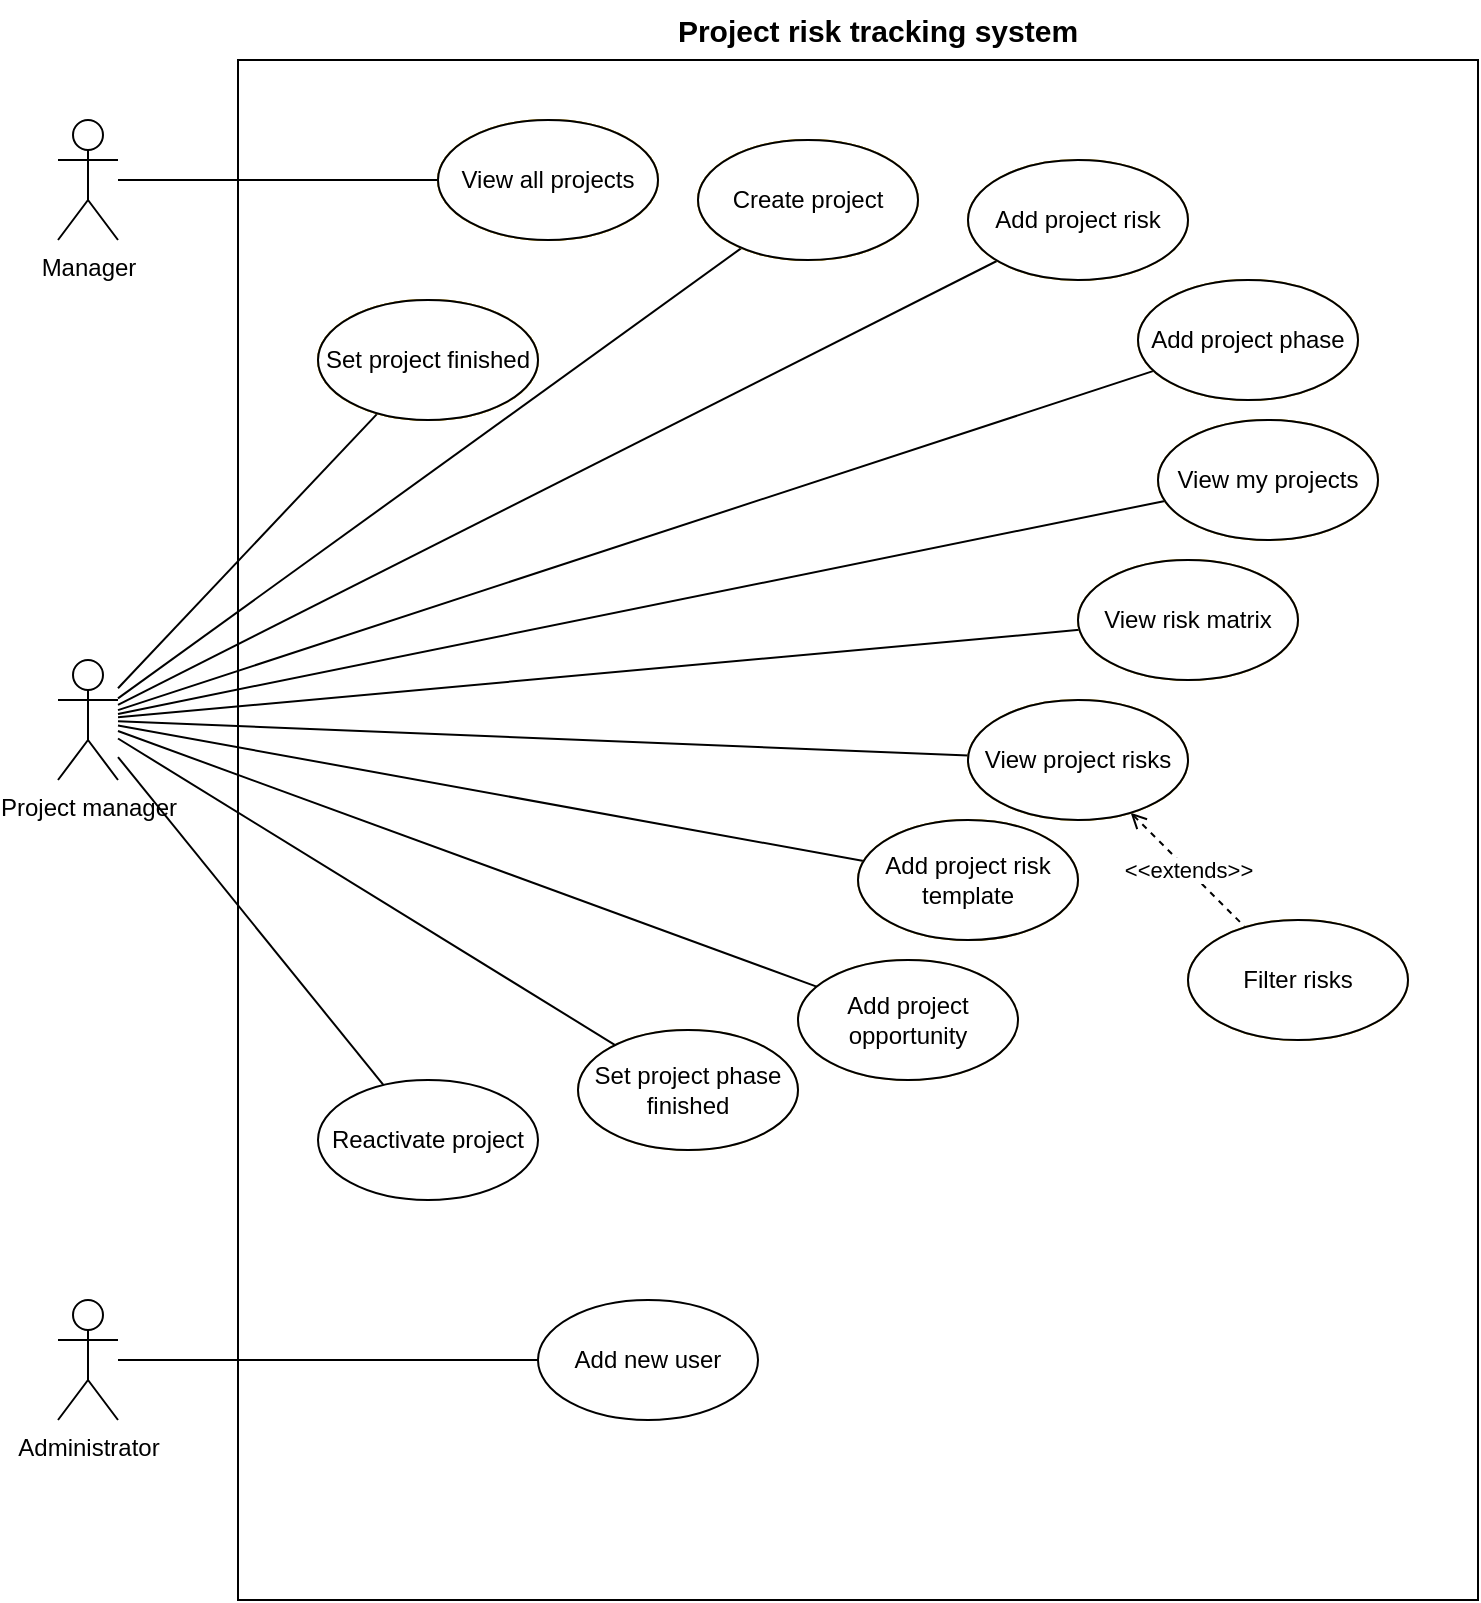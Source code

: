 <mxfile version="21.0.6" type="google"><diagram name="Stránka-1" id="Ehm84fu3kbbUxmpb2mvC"><mxGraphModel grid="1" page="1" gridSize="10" guides="1" tooltips="1" connect="1" arrows="1" fold="1" pageScale="1" pageWidth="827" pageHeight="1169" math="0" shadow="0"><root><mxCell id="0"/><mxCell id="1" parent="0"/><mxCell id="xXv0aF4lqyHzOucpCYnz-7" value="" style="rounded=0;whiteSpace=wrap;html=1;fillColor=none;align=center;" vertex="1" parent="1"><mxGeometry x="140" y="40" width="620" height="770" as="geometry"/></mxCell><mxCell id="xXv0aF4lqyHzOucpCYnz-1" value="Manager" style="shape=umlActor;verticalLabelPosition=bottom;verticalAlign=top;html=1;outlineConnect=0;" vertex="1" parent="1"><mxGeometry x="50" y="70" width="30" height="60" as="geometry"/></mxCell><mxCell id="xXv0aF4lqyHzOucpCYnz-2" value="Create project" style="ellipse;whiteSpace=wrap;html=1;fillColor=#fff2cc;strokeColor=#d6b656;" vertex="1" parent="1"><mxGeometry x="370" y="80" width="110" height="60" as="geometry"/></mxCell><mxCell id="xXv0aF4lqyHzOucpCYnz-3" value="Project manager" style="shape=umlActor;verticalLabelPosition=bottom;verticalAlign=top;html=1;outlineConnect=0;labelBackgroundColor=#FFFFFF;fontColor=#000000;fontStyle=0" vertex="1" parent="1"><mxGeometry x="50" y="340" width="30" height="60" as="geometry"/></mxCell><mxCell id="xXv0aF4lqyHzOucpCYnz-4" value="Administrator" style="shape=umlActor;verticalLabelPosition=bottom;verticalAlign=top;html=1;outlineConnect=0;" vertex="1" parent="1"><mxGeometry x="50" y="660" width="30" height="60" as="geometry"/></mxCell><mxCell id="xXv0aF4lqyHzOucpCYnz-6" value="" style="endArrow=none;html=1;rounded=0;endFill=0;" edge="1" parent="1" source="xXv0aF4lqyHzOucpCYnz-3" target="xXv0aF4lqyHzOucpCYnz-2"><mxGeometry width="50" height="50" relative="1" as="geometry"><mxPoint x="390" y="340" as="sourcePoint"/><mxPoint x="440" y="290" as="targetPoint"/></mxGeometry></mxCell><mxCell id="xXv0aF4lqyHzOucpCYnz-8" value="Project risk tracking system" style="text;html=1;strokeColor=none;fillColor=none;align=center;verticalAlign=middle;whiteSpace=wrap;rounded=0;fontStyle=1;fontSize=15;" vertex="1" parent="1"><mxGeometry x="350" y="10" width="220" height="30" as="geometry"/></mxCell><mxCell id="xXv0aF4lqyHzOucpCYnz-9" value="Add project phase" style="ellipse;whiteSpace=wrap;html=1;fillColor=#fff2cc;strokeColor=#d6b656;" vertex="1" parent="1"><mxGeometry x="590" y="150" width="110" height="60" as="geometry"/></mxCell><mxCell id="xXv0aF4lqyHzOucpCYnz-11" value="" style="endArrow=none;html=1;rounded=0;endFill=0;" edge="1" parent="1" source="xXv0aF4lqyHzOucpCYnz-3" target="xXv0aF4lqyHzOucpCYnz-9"><mxGeometry width="50" height="50" relative="1" as="geometry"><mxPoint x="100" y="257" as="sourcePoint"/><mxPoint x="243" y="230" as="targetPoint"/></mxGeometry></mxCell><mxCell id="xXv0aF4lqyHzOucpCYnz-12" value="View all projects" style="ellipse;whiteSpace=wrap;html=1;fillColor=#fff2cc;strokeColor=#d6b656;" vertex="1" parent="1"><mxGeometry x="240" y="70" width="110" height="60" as="geometry"/></mxCell><mxCell id="xXv0aF4lqyHzOucpCYnz-13" value="" style="endArrow=none;html=1;rounded=0;endFill=0;" edge="1" parent="1" source="xXv0aF4lqyHzOucpCYnz-1" target="xXv0aF4lqyHzOucpCYnz-12"><mxGeometry width="50" height="50" relative="1" as="geometry"><mxPoint x="100" y="257" as="sourcePoint"/><mxPoint x="243" y="230" as="targetPoint"/></mxGeometry></mxCell><mxCell id="xXv0aF4lqyHzOucpCYnz-14" value="View my projects" style="ellipse;whiteSpace=wrap;html=1;fillColor=#fff2cc;strokeColor=#d6b656;" vertex="1" parent="1"><mxGeometry x="600" y="220" width="110" height="60" as="geometry"/></mxCell><mxCell id="xXv0aF4lqyHzOucpCYnz-15" value="" style="endArrow=none;html=1;rounded=0;endFill=0;" edge="1" parent="1" source="xXv0aF4lqyHzOucpCYnz-3" target="xXv0aF4lqyHzOucpCYnz-14"><mxGeometry width="50" height="50" relative="1" as="geometry"><mxPoint x="100" y="262" as="sourcePoint"/><mxPoint x="242" y="282" as="targetPoint"/></mxGeometry></mxCell><mxCell id="xXv0aF4lqyHzOucpCYnz-16" value="Add new user" style="ellipse;whiteSpace=wrap;html=1;" vertex="1" parent="1"><mxGeometry x="290" y="660" width="110" height="60" as="geometry"/></mxCell><mxCell id="xXv0aF4lqyHzOucpCYnz-18" value="" style="endArrow=none;html=1;rounded=0;endFill=0;" edge="1" parent="1" source="xXv0aF4lqyHzOucpCYnz-4" target="xXv0aF4lqyHzOucpCYnz-16"><mxGeometry width="50" height="50" relative="1" as="geometry"><mxPoint x="95" y="391" as="sourcePoint"/><mxPoint x="257" y="506" as="targetPoint"/></mxGeometry></mxCell><mxCell id="xXv0aF4lqyHzOucpCYnz-19" value="Add project risk" style="ellipse;whiteSpace=wrap;html=1;fillColor=#fff2cc;strokeColor=#d6b656;" vertex="1" parent="1"><mxGeometry x="505" y="90" width="110" height="60" as="geometry"/></mxCell><mxCell id="xXv0aF4lqyHzOucpCYnz-20" value="" style="endArrow=none;html=1;rounded=0;endFill=0;" edge="1" parent="1" source="xXv0aF4lqyHzOucpCYnz-3" target="xXv0aF4lqyHzOucpCYnz-19"><mxGeometry width="50" height="50" relative="1" as="geometry"><mxPoint x="100" y="265" as="sourcePoint"/><mxPoint x="248" y="314" as="targetPoint"/></mxGeometry></mxCell><mxCell id="xXv0aF4lqyHzOucpCYnz-21" value="View risk matrix" style="ellipse;whiteSpace=wrap;html=1;fillColor=#fff2cc;strokeColor=#d6b656;" vertex="1" parent="1"><mxGeometry x="560" y="290" width="110" height="60" as="geometry"/></mxCell><mxCell id="xXv0aF4lqyHzOucpCYnz-22" value="" style="endArrow=none;html=1;rounded=0;endFill=0;" edge="1" parent="1" source="xXv0aF4lqyHzOucpCYnz-3" target="xXv0aF4lqyHzOucpCYnz-21"><mxGeometry width="50" height="50" relative="1" as="geometry"><mxPoint x="100" y="263" as="sourcePoint"/><mxPoint x="502" y="331" as="targetPoint"/></mxGeometry></mxCell><mxCell id="xXv0aF4lqyHzOucpCYnz-23" value="View project risks" style="ellipse;whiteSpace=wrap;html=1;fillColor=#fff2cc;strokeColor=#d6b656;" vertex="1" parent="1"><mxGeometry x="505" y="360" width="110" height="60" as="geometry"/></mxCell><mxCell id="xXv0aF4lqyHzOucpCYnz-24" value="" style="endArrow=none;html=1;rounded=0;endFill=0;" edge="1" parent="1" source="xXv0aF4lqyHzOucpCYnz-3" target="xXv0aF4lqyHzOucpCYnz-23"><mxGeometry width="50" height="50" relative="1" as="geometry"><mxPoint x="100" y="266" as="sourcePoint"/><mxPoint x="415" y="383" as="targetPoint"/></mxGeometry></mxCell><mxCell id="xXv0aF4lqyHzOucpCYnz-25" value="filter risks" style="ellipse;whiteSpace=wrap;html=1;fillColor=#fff2cc;strokeColor=#d6b656;" vertex="1" parent="1"><mxGeometry x="615" y="470" width="110" height="60" as="geometry"/></mxCell><mxCell id="xXv0aF4lqyHzOucpCYnz-26" value="&amp;lt;&amp;lt;extends&amp;gt;&amp;gt;" style="endArrow=none;html=1;rounded=0;endFill=0;dashed=1;startArrow=open;startFill=0;" edge="1" parent="1" source="xXv0aF4lqyHzOucpCYnz-23" target="xXv0aF4lqyHzOucpCYnz-25"><mxGeometry width="50" height="50" relative="1" as="geometry"><mxPoint x="100" y="270" as="sourcePoint"/><mxPoint x="310" y="407" as="targetPoint"/></mxGeometry></mxCell><mxCell id="xXv0aF4lqyHzOucpCYnz-27" value="Add project risk template" style="ellipse;whiteSpace=wrap;html=1;fillColor=#fff2cc;strokeColor=#d6b656;" vertex="1" parent="1"><mxGeometry x="450" y="420" width="110" height="60" as="geometry"/></mxCell><mxCell id="xXv0aF4lqyHzOucpCYnz-28" value="" style="endArrow=none;html=1;rounded=0;endFill=0;" edge="1" parent="1" source="xXv0aF4lqyHzOucpCYnz-3" target="xXv0aF4lqyHzOucpCYnz-27"><mxGeometry width="50" height="50" relative="1" as="geometry"><mxPoint x="70" y="390" as="sourcePoint"/><mxPoint x="310" y="407" as="targetPoint"/></mxGeometry></mxCell><mxCell id="xXv0aF4lqyHzOucpCYnz-29" value="Add project opportunity" style="ellipse;whiteSpace=wrap;html=1;fillColor=#fff2cc;strokeColor=#d6b656;" vertex="1" parent="1"><mxGeometry x="420" y="490" width="110" height="60" as="geometry"/></mxCell><mxCell id="xXv0aF4lqyHzOucpCYnz-30" value="" style="endArrow=none;html=1;rounded=0;endFill=0;" edge="1" parent="1" source="xXv0aF4lqyHzOucpCYnz-3" target="xXv0aF4lqyHzOucpCYnz-29"><mxGeometry width="50" height="50" relative="1" as="geometry"><mxPoint x="100" y="270" as="sourcePoint"/><mxPoint x="429" y="430" as="targetPoint"/></mxGeometry></mxCell><mxCell id="xXv0aF4lqyHzOucpCYnz-32" value="set project phase finished" style="ellipse;whiteSpace=wrap;html=1;fillColor=#fff2cc;strokeColor=#d6b656;" vertex="1" parent="1"><mxGeometry x="310" y="525" width="110" height="60" as="geometry"/></mxCell><mxCell id="xXv0aF4lqyHzOucpCYnz-33" value="set project finished" style="ellipse;whiteSpace=wrap;html=1;fillColor=#fff2cc;strokeColor=#d6b656;" vertex="1" parent="1"><mxGeometry x="180" y="160" width="110" height="60" as="geometry"/></mxCell><mxCell id="xXv0aF4lqyHzOucpCYnz-34" value="" style="endArrow=none;html=1;rounded=0;endFill=0;" edge="1" parent="1" source="xXv0aF4lqyHzOucpCYnz-3" target="xXv0aF4lqyHzOucpCYnz-32"><mxGeometry width="50" height="50" relative="1" as="geometry"><mxPoint x="100" y="270" as="sourcePoint"/><mxPoint x="450" y="507" as="targetPoint"/></mxGeometry></mxCell><mxCell id="xXv0aF4lqyHzOucpCYnz-35" value="" style="endArrow=none;html=1;rounded=0;endFill=0;" edge="1" parent="1" source="xXv0aF4lqyHzOucpCYnz-3" target="xXv0aF4lqyHzOucpCYnz-33"><mxGeometry width="50" height="50" relative="1" as="geometry"><mxPoint x="90" y="270" as="sourcePoint"/><mxPoint x="350" y="538" as="targetPoint"/></mxGeometry></mxCell><mxCell id="42eL3tOmg3pnC22484BR-4" value="Reactivate project" style="ellipse;whiteSpace=wrap;html=1;" vertex="1" parent="1"><mxGeometry x="180" y="550" width="110" height="60" as="geometry"/></mxCell><mxCell id="42eL3tOmg3pnC22484BR-5" value="" style="endArrow=none;html=1;rounded=0;endFill=0;" edge="1" parent="1" source="xXv0aF4lqyHzOucpCYnz-3" target="42eL3tOmg3pnC22484BR-4"><mxGeometry width="50" height="50" relative="1" as="geometry"><mxPoint x="100" y="280" as="sourcePoint"/><mxPoint x="288" y="601" as="targetPoint"/></mxGeometry></mxCell><mxCell id="42eL3tOmg3pnC22484BR-6" value="View all projects" style="ellipse;whiteSpace=wrap;html=1;fillColor=#fff2cc;strokeColor=#d6b656;" vertex="1" parent="1"><mxGeometry x="240" y="70" width="110" height="60" as="geometry"/></mxCell><mxCell id="42eL3tOmg3pnC22484BR-7" value="set project finished" style="ellipse;whiteSpace=wrap;html=1;fillColor=#fff2cc;strokeColor=#d6b656;" vertex="1" parent="1"><mxGeometry x="180" y="160" width="110" height="60" as="geometry"/></mxCell><mxCell id="42eL3tOmg3pnC22484BR-8" value="Create project" style="ellipse;whiteSpace=wrap;html=1;fillColor=#fff2cc;strokeColor=#d6b656;" vertex="1" parent="1"><mxGeometry x="370" y="80" width="110" height="60" as="geometry"/></mxCell><mxCell id="42eL3tOmg3pnC22484BR-9" value="View all projects" style="ellipse;whiteSpace=wrap;html=1;fillColor=#fff2cc;strokeColor=#d6b656;" vertex="1" parent="1"><mxGeometry x="240" y="70" width="110" height="60" as="geometry"/></mxCell><mxCell id="42eL3tOmg3pnC22484BR-10" value="set project finished" style="ellipse;whiteSpace=wrap;html=1;fillColor=#fff2cc;strokeColor=#d6b656;" vertex="1" parent="1"><mxGeometry x="180" y="160" width="110" height="60" as="geometry"/></mxCell><mxCell id="42eL3tOmg3pnC22484BR-11" value="Create project" style="ellipse;whiteSpace=wrap;html=1;fillColor=#fff2cc;strokeColor=#d6b656;" vertex="1" parent="1"><mxGeometry x="370" y="80" width="110" height="60" as="geometry"/></mxCell><mxCell id="42eL3tOmg3pnC22484BR-12" value="Add project phase" style="ellipse;whiteSpace=wrap;html=1;fillColor=#fff2cc;strokeColor=#d6b656;" vertex="1" parent="1"><mxGeometry x="590" y="150" width="110" height="60" as="geometry"/></mxCell><mxCell id="42eL3tOmg3pnC22484BR-13" value="Add project risk" style="ellipse;whiteSpace=wrap;html=1;fillColor=#fff2cc;strokeColor=#d6b656;" vertex="1" parent="1"><mxGeometry x="505" y="90" width="110" height="60" as="geometry"/></mxCell><mxCell id="42eL3tOmg3pnC22484BR-14" value="View my projects" style="ellipse;whiteSpace=wrap;html=1;fillColor=#fff2cc;strokeColor=#d6b656;" vertex="1" parent="1"><mxGeometry x="600" y="220" width="110" height="60" as="geometry"/></mxCell><mxCell id="42eL3tOmg3pnC22484BR-15" value="View risk matrix" style="ellipse;whiteSpace=wrap;html=1;fillColor=#fff2cc;strokeColor=#d6b656;" vertex="1" parent="1"><mxGeometry x="560" y="290" width="110" height="60" as="geometry"/></mxCell><mxCell id="42eL3tOmg3pnC22484BR-16" value="filter risks" style="ellipse;whiteSpace=wrap;html=1;fillColor=#fff2cc;strokeColor=#d6b656;" vertex="1" parent="1"><mxGeometry x="615" y="470" width="110" height="60" as="geometry"/></mxCell><mxCell id="42eL3tOmg3pnC22484BR-17" value="View project risks" style="ellipse;whiteSpace=wrap;html=1;fillColor=#fff2cc;strokeColor=#d6b656;" vertex="1" parent="1"><mxGeometry x="505" y="360" width="110" height="60" as="geometry"/></mxCell><mxCell id="42eL3tOmg3pnC22484BR-18" value="Add project risk template" style="ellipse;whiteSpace=wrap;html=1;fillColor=#fff2cc;strokeColor=#d6b656;" vertex="1" parent="1"><mxGeometry x="450" y="420" width="110" height="60" as="geometry"/></mxCell><mxCell id="42eL3tOmg3pnC22484BR-19" value="View all projects" style="ellipse;whiteSpace=wrap;html=1;" vertex="1" parent="1"><mxGeometry x="240" y="70" width="110" height="60" as="geometry"/></mxCell><mxCell id="42eL3tOmg3pnC22484BR-20" value="Set project finished" style="ellipse;whiteSpace=wrap;html=1;" vertex="1" parent="1"><mxGeometry x="180" y="160" width="110" height="60" as="geometry"/></mxCell><mxCell id="42eL3tOmg3pnC22484BR-21" value="Create project" style="ellipse;whiteSpace=wrap;html=1;" vertex="1" parent="1"><mxGeometry x="370" y="80" width="110" height="60" as="geometry"/></mxCell><mxCell id="42eL3tOmg3pnC22484BR-22" value="Add project phase" style="ellipse;whiteSpace=wrap;html=1;" vertex="1" parent="1"><mxGeometry x="590" y="150" width="110" height="60" as="geometry"/></mxCell><mxCell id="42eL3tOmg3pnC22484BR-23" value="Add project risk" style="ellipse;whiteSpace=wrap;html=1;" vertex="1" parent="1"><mxGeometry x="505" y="90" width="110" height="60" as="geometry"/></mxCell><mxCell id="42eL3tOmg3pnC22484BR-24" value="View my projects" style="ellipse;whiteSpace=wrap;html=1;" vertex="1" parent="1"><mxGeometry x="600" y="220" width="110" height="60" as="geometry"/></mxCell><mxCell id="42eL3tOmg3pnC22484BR-25" value="View risk matrix" style="ellipse;whiteSpace=wrap;html=1;" vertex="1" parent="1"><mxGeometry x="560" y="290" width="110" height="60" as="geometry"/></mxCell><mxCell id="42eL3tOmg3pnC22484BR-26" value="Filter risks" style="ellipse;whiteSpace=wrap;html=1;" vertex="1" parent="1"><mxGeometry x="615" y="470" width="110" height="60" as="geometry"/></mxCell><mxCell id="42eL3tOmg3pnC22484BR-27" value="View project risks" style="ellipse;whiteSpace=wrap;html=1;" vertex="1" parent="1"><mxGeometry x="505" y="360" width="110" height="60" as="geometry"/></mxCell><mxCell id="42eL3tOmg3pnC22484BR-28" value="Add project risk template" style="ellipse;whiteSpace=wrap;html=1;" vertex="1" parent="1"><mxGeometry x="450" y="420" width="110" height="60" as="geometry"/></mxCell><mxCell id="42eL3tOmg3pnC22484BR-29" value="Set project phase finished" style="ellipse;whiteSpace=wrap;html=1;" vertex="1" parent="1"><mxGeometry x="310" y="525" width="110" height="60" as="geometry"/></mxCell><mxCell id="42eL3tOmg3pnC22484BR-30" value="Add project opportunity" style="ellipse;whiteSpace=wrap;html=1;" vertex="1" parent="1"><mxGeometry x="420" y="490" width="110" height="60" as="geometry"/></mxCell></root></mxGraphModel></diagram></mxfile>